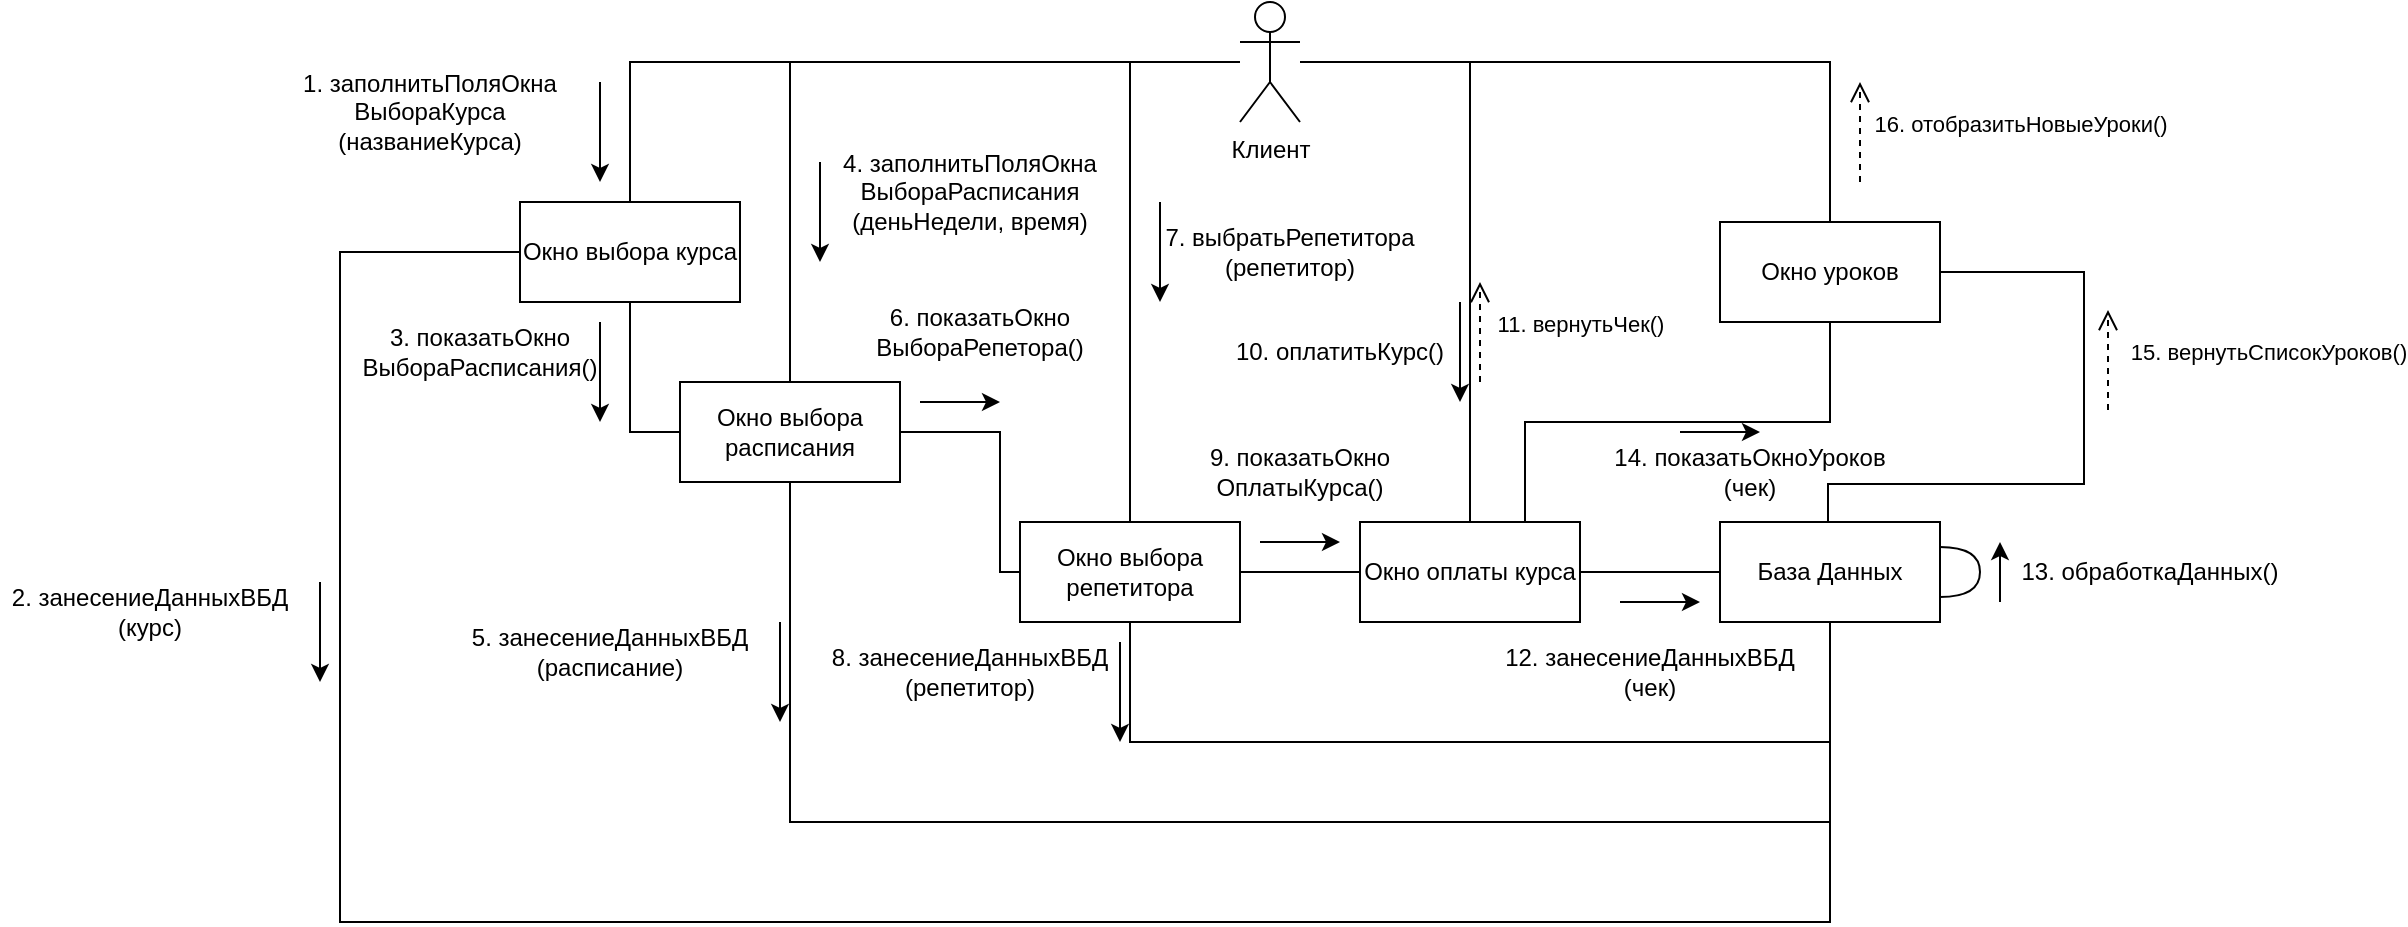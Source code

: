 <mxfile version="24.4.4" type="github">
  <diagram name="Страница — 1" id="SnpIPSNj4DhnbsyZ_Omc">
    <mxGraphModel dx="1275" dy="471" grid="0" gridSize="10" guides="1" tooltips="1" connect="1" arrows="1" fold="1" page="0" pageScale="1" pageWidth="827" pageHeight="1169" math="0" shadow="0">
      <root>
        <mxCell id="0" />
        <mxCell id="1" parent="0" />
        <mxCell id="kE0iojpPTj-IzkpC5AIj-18" style="edgeStyle=orthogonalEdgeStyle;rounded=0;orthogonalLoop=1;jettySize=auto;html=1;entryX=0.5;entryY=1;entryDx=0;entryDy=0;endArrow=none;endFill=0;exitX=0.75;exitY=0;exitDx=0;exitDy=0;" parent="1" source="kE0iojpPTj-IzkpC5AIj-6" target="kE0iojpPTj-IzkpC5AIj-8" edge="1">
          <mxGeometry relative="1" as="geometry" />
        </mxCell>
        <mxCell id="kE0iojpPTj-IzkpC5AIj-1" value="База Данных" style="html=1;whiteSpace=wrap;" parent="1" vertex="1">
          <mxGeometry x="750" y="290" width="110" height="50" as="geometry" />
        </mxCell>
        <mxCell id="kE0iojpPTj-IzkpC5AIj-9" style="edgeStyle=orthogonalEdgeStyle;rounded=0;orthogonalLoop=1;jettySize=auto;html=1;entryX=0.5;entryY=0;entryDx=0;entryDy=0;endArrow=none;endFill=0;" parent="1" source="kE0iojpPTj-IzkpC5AIj-2" target="kE0iojpPTj-IzkpC5AIj-4" edge="1">
          <mxGeometry relative="1" as="geometry" />
        </mxCell>
        <mxCell id="kE0iojpPTj-IzkpC5AIj-19" style="edgeStyle=orthogonalEdgeStyle;rounded=0;orthogonalLoop=1;jettySize=auto;html=1;entryX=0.5;entryY=0;entryDx=0;entryDy=0;endArrow=none;endFill=0;" parent="1" source="kE0iojpPTj-IzkpC5AIj-2" target="kE0iojpPTj-IzkpC5AIj-11" edge="1">
          <mxGeometry relative="1" as="geometry" />
        </mxCell>
        <mxCell id="kE0iojpPTj-IzkpC5AIj-21" style="edgeStyle=orthogonalEdgeStyle;rounded=0;orthogonalLoop=1;jettySize=auto;html=1;entryX=0.5;entryY=0;entryDx=0;entryDy=0;endArrow=none;endFill=0;" parent="1" source="kE0iojpPTj-IzkpC5AIj-2" target="kE0iojpPTj-IzkpC5AIj-5" edge="1">
          <mxGeometry relative="1" as="geometry">
            <Array as="points">
              <mxPoint x="455" y="60" />
            </Array>
          </mxGeometry>
        </mxCell>
        <mxCell id="kE0iojpPTj-IzkpC5AIj-22" style="edgeStyle=orthogonalEdgeStyle;rounded=0;orthogonalLoop=1;jettySize=auto;html=1;entryX=0.5;entryY=0;entryDx=0;entryDy=0;endArrow=none;endFill=0;" parent="1" source="kE0iojpPTj-IzkpC5AIj-2" target="kE0iojpPTj-IzkpC5AIj-6" edge="1">
          <mxGeometry relative="1" as="geometry" />
        </mxCell>
        <mxCell id="kE0iojpPTj-IzkpC5AIj-2" value="Клиент" style="shape=umlActor;verticalLabelPosition=bottom;verticalAlign=top;html=1;" parent="1" vertex="1">
          <mxGeometry x="510" y="30" width="30" height="60" as="geometry" />
        </mxCell>
        <mxCell id="kE0iojpPTj-IzkpC5AIj-20" style="edgeStyle=orthogonalEdgeStyle;rounded=0;orthogonalLoop=1;jettySize=auto;html=1;entryX=0;entryY=0.5;entryDx=0;entryDy=0;endArrow=none;endFill=0;" parent="1" source="kE0iojpPTj-IzkpC5AIj-4" target="kE0iojpPTj-IzkpC5AIj-11" edge="1">
          <mxGeometry relative="1" as="geometry" />
        </mxCell>
        <mxCell id="kE0iojpPTj-IzkpC5AIj-27" style="edgeStyle=orthogonalEdgeStyle;rounded=0;orthogonalLoop=1;jettySize=auto;html=1;entryX=0.5;entryY=1;entryDx=0;entryDy=0;endArrow=none;endFill=0;" parent="1" source="kE0iojpPTj-IzkpC5AIj-4" target="kE0iojpPTj-IzkpC5AIj-1" edge="1">
          <mxGeometry relative="1" as="geometry">
            <Array as="points">
              <mxPoint x="60" y="155" />
              <mxPoint x="60" y="490" />
              <mxPoint x="805" y="490" />
            </Array>
          </mxGeometry>
        </mxCell>
        <mxCell id="kE0iojpPTj-IzkpC5AIj-4" value="Окно выбора курса" style="html=1;whiteSpace=wrap;" parent="1" vertex="1">
          <mxGeometry x="150" y="130" width="110" height="50" as="geometry" />
        </mxCell>
        <mxCell id="kE0iojpPTj-IzkpC5AIj-16" style="edgeStyle=orthogonalEdgeStyle;rounded=0;orthogonalLoop=1;jettySize=auto;html=1;entryX=0;entryY=0.5;entryDx=0;entryDy=0;endArrow=none;endFill=0;" parent="1" source="kE0iojpPTj-IzkpC5AIj-5" target="kE0iojpPTj-IzkpC5AIj-6" edge="1">
          <mxGeometry relative="1" as="geometry" />
        </mxCell>
        <mxCell id="kE0iojpPTj-IzkpC5AIj-25" style="edgeStyle=orthogonalEdgeStyle;rounded=0;orthogonalLoop=1;jettySize=auto;html=1;entryX=0.5;entryY=1;entryDx=0;entryDy=0;endArrow=none;endFill=0;" parent="1" source="kE0iojpPTj-IzkpC5AIj-5" target="kE0iojpPTj-IzkpC5AIj-1" edge="1">
          <mxGeometry relative="1" as="geometry">
            <Array as="points">
              <mxPoint x="455" y="400" />
              <mxPoint x="805" y="400" />
            </Array>
          </mxGeometry>
        </mxCell>
        <mxCell id="kE0iojpPTj-IzkpC5AIj-5" value="Окно выбора репетитора" style="html=1;whiteSpace=wrap;" parent="1" vertex="1">
          <mxGeometry x="400" y="290" width="110" height="50" as="geometry" />
        </mxCell>
        <mxCell id="kE0iojpPTj-IzkpC5AIj-24" style="edgeStyle=orthogonalEdgeStyle;rounded=0;orthogonalLoop=1;jettySize=auto;html=1;entryX=0;entryY=0.5;entryDx=0;entryDy=0;endArrow=none;endFill=0;" parent="1" source="kE0iojpPTj-IzkpC5AIj-6" target="kE0iojpPTj-IzkpC5AIj-1" edge="1">
          <mxGeometry relative="1" as="geometry" />
        </mxCell>
        <mxCell id="kE0iojpPTj-IzkpC5AIj-6" value="Окно оплаты курса" style="html=1;whiteSpace=wrap;" parent="1" vertex="1">
          <mxGeometry x="570" y="290" width="110" height="50" as="geometry" />
        </mxCell>
        <mxCell id="kE0iojpPTj-IzkpC5AIj-28" style="edgeStyle=orthogonalEdgeStyle;rounded=0;orthogonalLoop=1;jettySize=auto;html=1;endArrow=none;endFill=0;" parent="1" source="kE0iojpPTj-IzkpC5AIj-8" target="kE0iojpPTj-IzkpC5AIj-2" edge="1">
          <mxGeometry relative="1" as="geometry">
            <Array as="points">
              <mxPoint x="805" y="60" />
            </Array>
          </mxGeometry>
        </mxCell>
        <mxCell id="kE0iojpPTj-IzkpC5AIj-8" value="Окно&amp;nbsp;&lt;span style=&quot;background-color: initial;&quot;&gt;уроков&lt;/span&gt;" style="html=1;whiteSpace=wrap;" parent="1" vertex="1">
          <mxGeometry x="750" y="140" width="110" height="50" as="geometry" />
        </mxCell>
        <mxCell id="kE0iojpPTj-IzkpC5AIj-17" style="edgeStyle=orthogonalEdgeStyle;rounded=0;orthogonalLoop=1;jettySize=auto;html=1;endArrow=none;endFill=0;entryX=0;entryY=0.5;entryDx=0;entryDy=0;" parent="1" source="kE0iojpPTj-IzkpC5AIj-11" target="kE0iojpPTj-IzkpC5AIj-5" edge="1">
          <mxGeometry relative="1" as="geometry">
            <Array as="points">
              <mxPoint x="390" y="245" />
              <mxPoint x="390" y="315" />
            </Array>
          </mxGeometry>
        </mxCell>
        <mxCell id="kE0iojpPTj-IzkpC5AIj-11" value="Окно выбора расписания" style="html=1;whiteSpace=wrap;" parent="1" vertex="1">
          <mxGeometry x="230" y="220" width="110" height="50" as="geometry" />
        </mxCell>
        <mxCell id="kE0iojpPTj-IzkpC5AIj-26" style="edgeStyle=orthogonalEdgeStyle;rounded=0;orthogonalLoop=1;jettySize=auto;html=1;entryX=0.5;entryY=1;entryDx=0;entryDy=0;endArrow=none;endFill=0;exitX=0.5;exitY=1;exitDx=0;exitDy=0;" parent="1" source="kE0iojpPTj-IzkpC5AIj-11" target="kE0iojpPTj-IzkpC5AIj-1" edge="1">
          <mxGeometry relative="1" as="geometry">
            <mxPoint x="465" y="350" as="sourcePoint" />
            <mxPoint x="815" y="350" as="targetPoint" />
            <Array as="points">
              <mxPoint x="285" y="440" />
              <mxPoint x="805" y="440" />
            </Array>
          </mxGeometry>
        </mxCell>
        <mxCell id="kE0iojpPTj-IzkpC5AIj-29" value="" style="endArrow=classic;html=1;rounded=0;" parent="1" edge="1">
          <mxGeometry width="50" height="50" relative="1" as="geometry">
            <mxPoint x="190" y="70" as="sourcePoint" />
            <mxPoint x="190" y="120" as="targetPoint" />
          </mxGeometry>
        </mxCell>
        <mxCell id="kE0iojpPTj-IzkpC5AIj-30" value="1. заполнитьПоляОкна&lt;div&gt;ВыбораКурса&lt;div&gt;(названиеКурса)&lt;/div&gt;&lt;/div&gt;" style="text;html=1;align=center;verticalAlign=middle;whiteSpace=wrap;rounded=0;" parent="1" vertex="1">
          <mxGeometry x="30" y="70" width="150" height="30" as="geometry" />
        </mxCell>
        <mxCell id="kE0iojpPTj-IzkpC5AIj-31" value="2. занесениеДанныхВБД&lt;div&gt;(курс)&lt;/div&gt;" style="text;html=1;align=center;verticalAlign=middle;whiteSpace=wrap;rounded=0;" parent="1" vertex="1">
          <mxGeometry x="-110" y="320" width="150" height="30" as="geometry" />
        </mxCell>
        <mxCell id="kE0iojpPTj-IzkpC5AIj-32" value="" style="endArrow=classic;html=1;rounded=0;" parent="1" edge="1">
          <mxGeometry width="50" height="50" relative="1" as="geometry">
            <mxPoint x="50" y="320" as="sourcePoint" />
            <mxPoint x="50" y="370" as="targetPoint" />
          </mxGeometry>
        </mxCell>
        <mxCell id="kE0iojpPTj-IzkpC5AIj-33" value="" style="endArrow=classic;html=1;rounded=0;" parent="1" edge="1">
          <mxGeometry width="50" height="50" relative="1" as="geometry">
            <mxPoint x="190" y="190" as="sourcePoint" />
            <mxPoint x="190" y="240" as="targetPoint" />
          </mxGeometry>
        </mxCell>
        <mxCell id="kE0iojpPTj-IzkpC5AIj-34" value="3. показатьОкно&lt;div&gt;ВыбораРасписания()&lt;/div&gt;" style="text;html=1;align=center;verticalAlign=middle;whiteSpace=wrap;rounded=0;" parent="1" vertex="1">
          <mxGeometry x="70" y="190" width="120" height="30" as="geometry" />
        </mxCell>
        <mxCell id="kE0iojpPTj-IzkpC5AIj-35" value="" style="endArrow=classic;html=1;rounded=0;" parent="1" edge="1">
          <mxGeometry width="50" height="50" relative="1" as="geometry">
            <mxPoint x="350" y="230" as="sourcePoint" />
            <mxPoint x="390" y="230" as="targetPoint" />
          </mxGeometry>
        </mxCell>
        <mxCell id="kE0iojpPTj-IzkpC5AIj-36" value="6. показатьОкно&lt;div&gt;ВыбораРепетора()&lt;/div&gt;" style="text;html=1;align=center;verticalAlign=middle;whiteSpace=wrap;rounded=0;" parent="1" vertex="1">
          <mxGeometry x="320" y="180" width="120" height="30" as="geometry" />
        </mxCell>
        <mxCell id="kE0iojpPTj-IzkpC5AIj-37" value="" style="endArrow=classic;html=1;rounded=0;" parent="1" edge="1">
          <mxGeometry width="50" height="50" relative="1" as="geometry">
            <mxPoint x="520" y="300" as="sourcePoint" />
            <mxPoint x="560" y="300" as="targetPoint" />
          </mxGeometry>
        </mxCell>
        <mxCell id="kE0iojpPTj-IzkpC5AIj-38" value="9. показатьОкно&lt;div&gt;ОплатыКурса&lt;span style=&quot;background-color: initial;&quot;&gt;()&lt;/span&gt;&lt;/div&gt;" style="text;html=1;align=center;verticalAlign=middle;whiteSpace=wrap;rounded=0;" parent="1" vertex="1">
          <mxGeometry x="480" y="250" width="120" height="30" as="geometry" />
        </mxCell>
        <mxCell id="kE0iojpPTj-IzkpC5AIj-39" value="4. заполнитьПоляОкна&lt;div&gt;ВыбораРасписания&lt;div&gt;(деньНедели, время)&lt;/div&gt;&lt;/div&gt;" style="text;html=1;align=center;verticalAlign=middle;whiteSpace=wrap;rounded=0;" parent="1" vertex="1">
          <mxGeometry x="310" y="110" width="130" height="30" as="geometry" />
        </mxCell>
        <mxCell id="kE0iojpPTj-IzkpC5AIj-40" value="" style="endArrow=classic;html=1;rounded=0;" parent="1" edge="1">
          <mxGeometry width="50" height="50" relative="1" as="geometry">
            <mxPoint x="300" y="110" as="sourcePoint" />
            <mxPoint x="300" y="160" as="targetPoint" />
          </mxGeometry>
        </mxCell>
        <mxCell id="kE0iojpPTj-IzkpC5AIj-41" value="&lt;div&gt;&lt;div&gt;7. выбратьРепетитора&lt;/div&gt;&lt;div&gt;(репетитор)&lt;/div&gt;&lt;/div&gt;" style="text;html=1;align=center;verticalAlign=middle;whiteSpace=wrap;rounded=0;" parent="1" vertex="1">
          <mxGeometry x="470" y="140" width="130" height="30" as="geometry" />
        </mxCell>
        <mxCell id="kE0iojpPTj-IzkpC5AIj-42" value="" style="endArrow=classic;html=1;rounded=0;" parent="1" edge="1">
          <mxGeometry width="50" height="50" relative="1" as="geometry">
            <mxPoint x="470" y="130" as="sourcePoint" />
            <mxPoint x="470" y="180" as="targetPoint" />
          </mxGeometry>
        </mxCell>
        <mxCell id="kE0iojpPTj-IzkpC5AIj-43" value="&lt;div&gt;&lt;div&gt;10. оплатитьКурс()&lt;/div&gt;&lt;/div&gt;" style="text;html=1;align=center;verticalAlign=middle;whiteSpace=wrap;rounded=0;" parent="1" vertex="1">
          <mxGeometry x="500" y="190" width="120" height="30" as="geometry" />
        </mxCell>
        <mxCell id="kE0iojpPTj-IzkpC5AIj-44" value="" style="endArrow=classic;html=1;rounded=0;" parent="1" edge="1">
          <mxGeometry width="50" height="50" relative="1" as="geometry">
            <mxPoint x="620" y="180" as="sourcePoint" />
            <mxPoint x="620" y="230" as="targetPoint" />
          </mxGeometry>
        </mxCell>
        <mxCell id="kE0iojpPTj-IzkpC5AIj-46" value="11. вернутьЧек()" style="html=1;verticalAlign=bottom;endArrow=open;dashed=1;endSize=8;curved=0;rounded=0;" parent="1" edge="1">
          <mxGeometry x="-0.2" y="-50" relative="1" as="geometry">
            <mxPoint x="630" y="220" as="sourcePoint" />
            <mxPoint x="630" y="170" as="targetPoint" />
            <mxPoint as="offset" />
          </mxGeometry>
        </mxCell>
        <mxCell id="kE0iojpPTj-IzkpC5AIj-47" value="5. занесениеДанныхВБД&lt;div&gt;(расписание&lt;span style=&quot;background-color: initial;&quot;&gt;)&lt;/span&gt;&lt;/div&gt;" style="text;html=1;align=center;verticalAlign=middle;whiteSpace=wrap;rounded=0;" parent="1" vertex="1">
          <mxGeometry x="120" y="340" width="150" height="30" as="geometry" />
        </mxCell>
        <mxCell id="kE0iojpPTj-IzkpC5AIj-48" value="" style="endArrow=classic;html=1;rounded=0;" parent="1" edge="1">
          <mxGeometry width="50" height="50" relative="1" as="geometry">
            <mxPoint x="280" y="340" as="sourcePoint" />
            <mxPoint x="280" y="390" as="targetPoint" />
          </mxGeometry>
        </mxCell>
        <mxCell id="kE0iojpPTj-IzkpC5AIj-49" value="8. занесениеДанныхВБД&lt;div&gt;(репетитор&lt;span style=&quot;background-color: initial;&quot;&gt;)&lt;/span&gt;&lt;/div&gt;" style="text;html=1;align=center;verticalAlign=middle;whiteSpace=wrap;rounded=0;" parent="1" vertex="1">
          <mxGeometry x="300" y="350" width="150" height="30" as="geometry" />
        </mxCell>
        <mxCell id="kE0iojpPTj-IzkpC5AIj-50" value="" style="endArrow=classic;html=1;rounded=0;" parent="1" edge="1">
          <mxGeometry width="50" height="50" relative="1" as="geometry">
            <mxPoint x="450" y="350" as="sourcePoint" />
            <mxPoint x="450" y="400" as="targetPoint" />
          </mxGeometry>
        </mxCell>
        <mxCell id="kE0iojpPTj-IzkpC5AIj-51" value="12. занесениеДанныхВБД&lt;div&gt;(чек&lt;span style=&quot;background-color: initial;&quot;&gt;)&lt;/span&gt;&lt;/div&gt;" style="text;html=1;align=center;verticalAlign=middle;whiteSpace=wrap;rounded=0;" parent="1" vertex="1">
          <mxGeometry x="640" y="350" width="150" height="30" as="geometry" />
        </mxCell>
        <mxCell id="kE0iojpPTj-IzkpC5AIj-52" value="" style="endArrow=classic;html=1;rounded=0;" parent="1" edge="1">
          <mxGeometry width="50" height="50" relative="1" as="geometry">
            <mxPoint x="700" y="330" as="sourcePoint" />
            <mxPoint x="740" y="330" as="targetPoint" />
          </mxGeometry>
        </mxCell>
        <mxCell id="kE0iojpPTj-IzkpC5AIj-53" style="edgeStyle=orthogonalEdgeStyle;rounded=0;orthogonalLoop=1;jettySize=auto;html=1;entryX=1;entryY=0.25;entryDx=0;entryDy=0;endArrow=none;endFill=0;curved=1;exitX=1;exitY=0.75;exitDx=0;exitDy=0;" parent="1" source="kE0iojpPTj-IzkpC5AIj-1" target="kE0iojpPTj-IzkpC5AIj-1" edge="1">
          <mxGeometry relative="1" as="geometry">
            <Array as="points">
              <mxPoint x="880" y="327" />
              <mxPoint x="880" y="302" />
            </Array>
          </mxGeometry>
        </mxCell>
        <mxCell id="kE0iojpPTj-IzkpC5AIj-54" value="" style="endArrow=classic;html=1;rounded=0;" parent="1" edge="1">
          <mxGeometry width="50" height="50" relative="1" as="geometry">
            <mxPoint x="890" y="330" as="sourcePoint" />
            <mxPoint x="890" y="300" as="targetPoint" />
          </mxGeometry>
        </mxCell>
        <mxCell id="kE0iojpPTj-IzkpC5AIj-55" value="13. обработкаДанных()" style="text;html=1;align=center;verticalAlign=middle;whiteSpace=wrap;rounded=0;" parent="1" vertex="1">
          <mxGeometry x="890" y="300" width="150" height="30" as="geometry" />
        </mxCell>
        <mxCell id="kE0iojpPTj-IzkpC5AIj-56" value="14. показатьОкноУроков&lt;div&gt;(чек&lt;span style=&quot;background-color: initial;&quot;&gt;)&lt;/span&gt;&lt;/div&gt;" style="text;html=1;align=center;verticalAlign=middle;whiteSpace=wrap;rounded=0;" parent="1" vertex="1">
          <mxGeometry x="650" y="250" width="230" height="30" as="geometry" />
        </mxCell>
        <mxCell id="kE0iojpPTj-IzkpC5AIj-57" value="" style="endArrow=classic;html=1;rounded=0;" parent="1" edge="1">
          <mxGeometry width="50" height="50" relative="1" as="geometry">
            <mxPoint x="730" y="245" as="sourcePoint" />
            <mxPoint x="770" y="245" as="targetPoint" />
          </mxGeometry>
        </mxCell>
        <mxCell id="kE0iojpPTj-IzkpC5AIj-58" value="16. отобразитьНовыеУроки()" style="html=1;verticalAlign=bottom;endArrow=open;dashed=1;endSize=8;curved=0;rounded=0;" parent="1" edge="1">
          <mxGeometry x="-0.2" y="-80" relative="1" as="geometry">
            <mxPoint x="820" y="120" as="sourcePoint" />
            <mxPoint x="820" y="70" as="targetPoint" />
            <mxPoint as="offset" />
          </mxGeometry>
        </mxCell>
        <mxCell id="EU7E2nVUyolKUy001EZv-1" style="edgeStyle=orthogonalEdgeStyle;rounded=0;orthogonalLoop=1;jettySize=auto;html=1;entryX=1;entryY=0.5;entryDx=0;entryDy=0;endArrow=none;endFill=0;exitX=0.5;exitY=0;exitDx=0;exitDy=0;" edge="1" parent="1" source="kE0iojpPTj-IzkpC5AIj-1" target="kE0iojpPTj-IzkpC5AIj-8">
          <mxGeometry relative="1" as="geometry">
            <mxPoint x="662" y="300" as="sourcePoint" />
            <mxPoint x="815" y="200" as="targetPoint" />
            <Array as="points">
              <mxPoint x="804" y="290" />
              <mxPoint x="804" y="271" />
              <mxPoint x="932" y="271" />
              <mxPoint x="932" y="165" />
            </Array>
          </mxGeometry>
        </mxCell>
        <mxCell id="EU7E2nVUyolKUy001EZv-2" value="15. вернутьСписокУроков()" style="html=1;verticalAlign=bottom;endArrow=open;dashed=1;endSize=8;curved=0;rounded=0;" edge="1" parent="1">
          <mxGeometry x="-0.2" y="-80" relative="1" as="geometry">
            <mxPoint x="944" y="234" as="sourcePoint" />
            <mxPoint x="944" y="184" as="targetPoint" />
            <mxPoint as="offset" />
          </mxGeometry>
        </mxCell>
      </root>
    </mxGraphModel>
  </diagram>
</mxfile>
